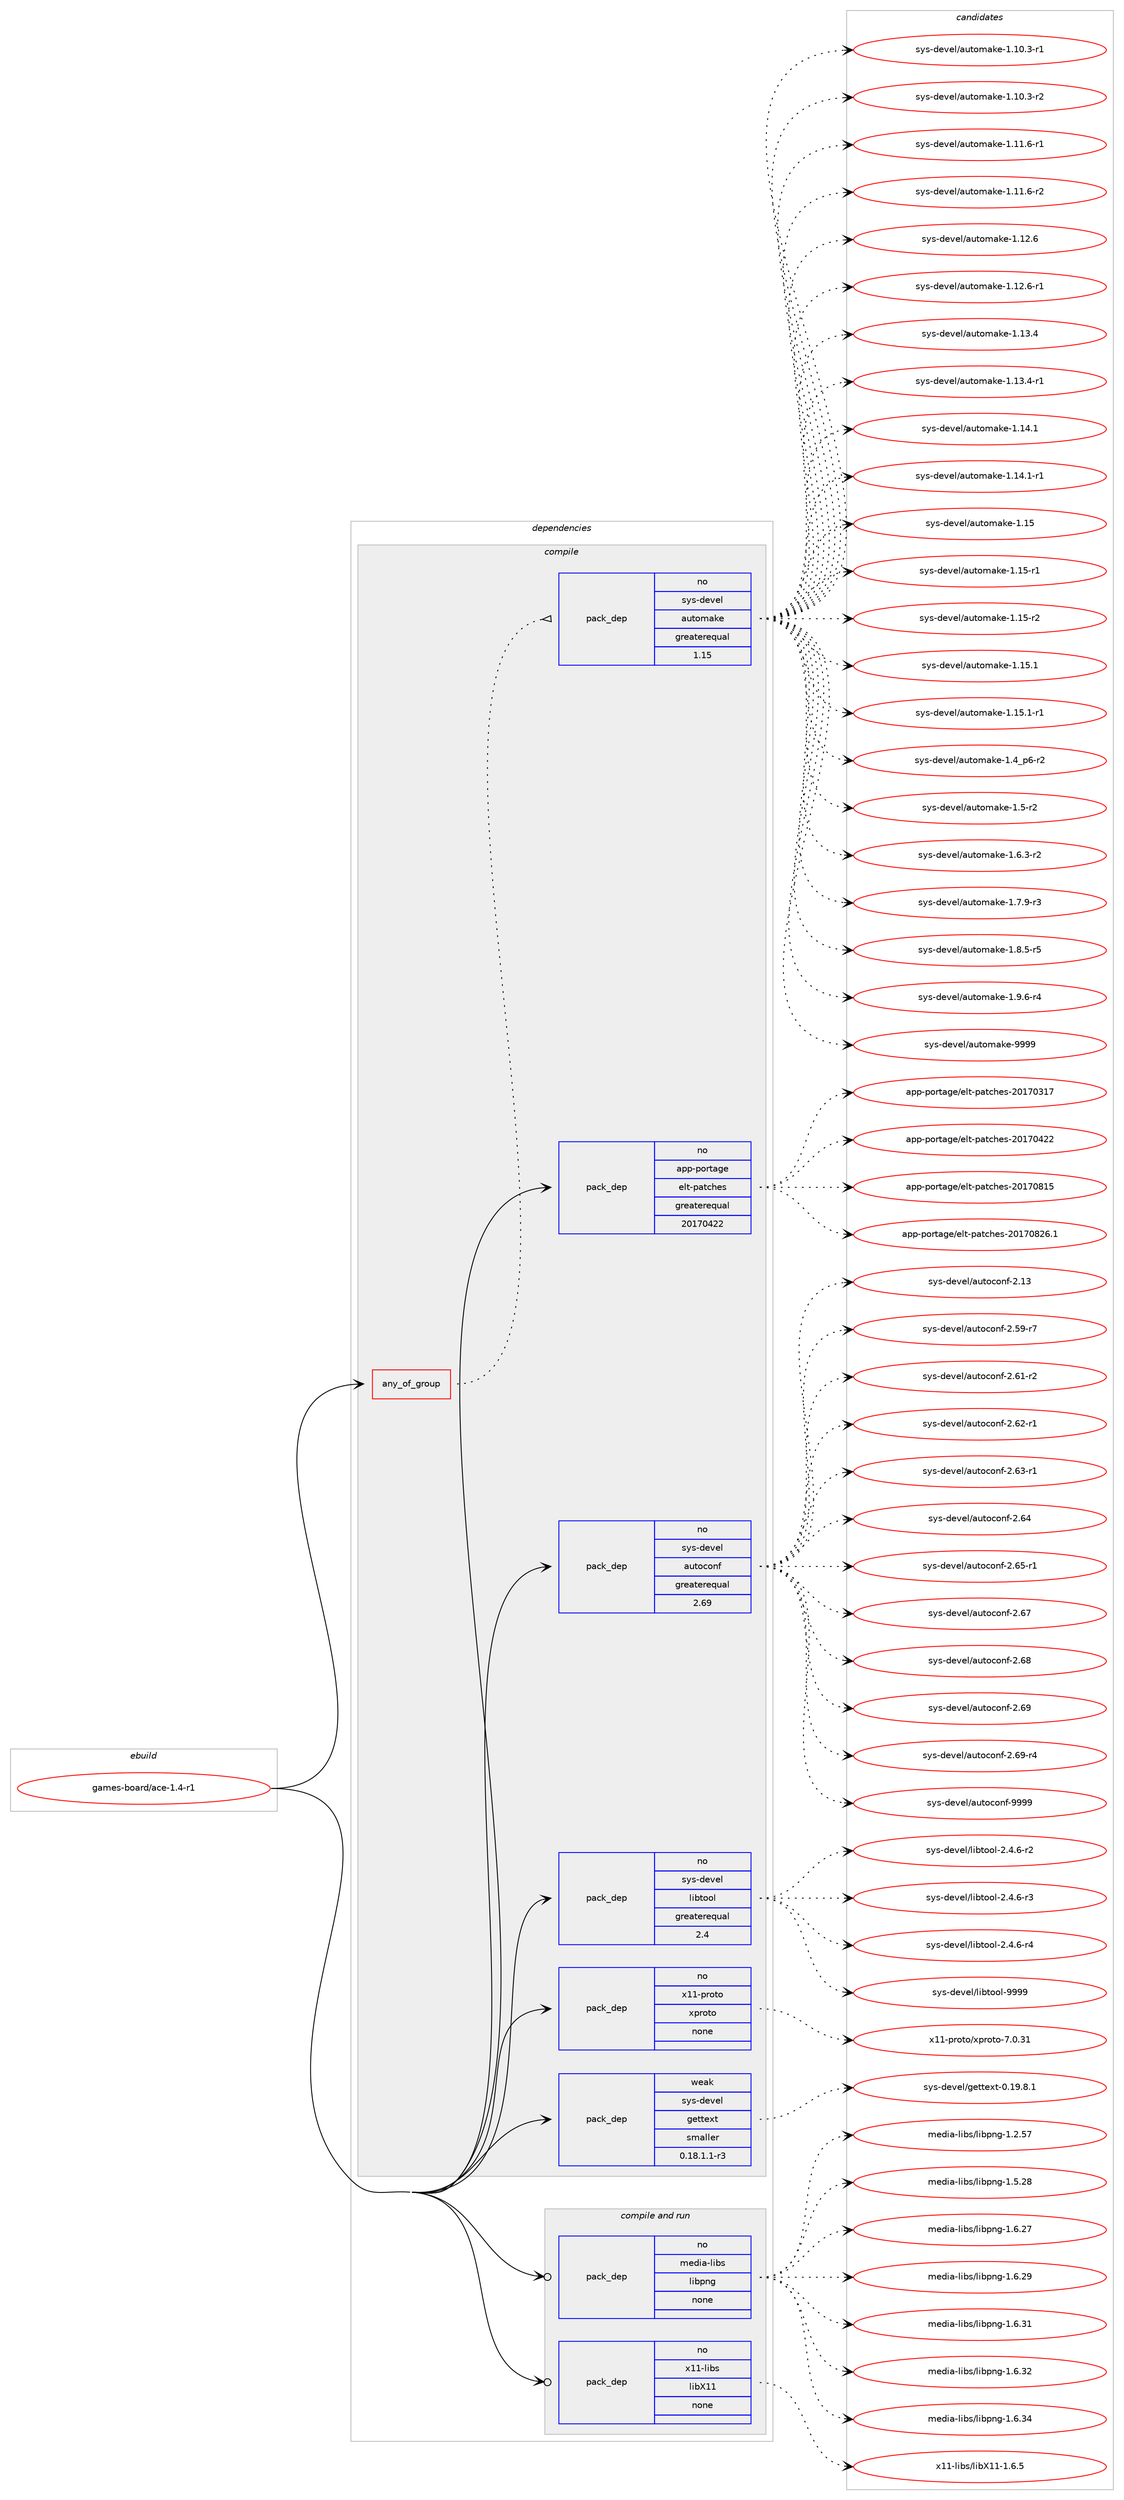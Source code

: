 digraph prolog {

# *************
# Graph options
# *************

newrank=true;
concentrate=true;
compound=true;
graph [rankdir=LR,fontname=Helvetica,fontsize=10,ranksep=1.5];#, ranksep=2.5, nodesep=0.2];
edge  [arrowhead=vee];
node  [fontname=Helvetica,fontsize=10];

# **********
# The ebuild
# **********

subgraph cluster_leftcol {
color=gray;
rank=same;
label=<<i>ebuild</i>>;
id [label="games-board/ace-1.4-r1", color=red, width=4, href="../games-board/ace-1.4-r1.svg"];
}

# ****************
# The dependencies
# ****************

subgraph cluster_midcol {
color=gray;
label=<<i>dependencies</i>>;
subgraph cluster_compile {
fillcolor="#eeeeee";
style=filled;
label=<<i>compile</i>>;
subgraph any4365 {
dependency294776 [label=<<TABLE BORDER="0" CELLBORDER="1" CELLSPACING="0" CELLPADDING="4"><TR><TD CELLPADDING="10">any_of_group</TD></TR></TABLE>>, shape=none, color=red];subgraph pack210616 {
dependency294777 [label=<<TABLE BORDER="0" CELLBORDER="1" CELLSPACING="0" CELLPADDING="4" WIDTH="220"><TR><TD ROWSPAN="6" CELLPADDING="30">pack_dep</TD></TR><TR><TD WIDTH="110">no</TD></TR><TR><TD>sys-devel</TD></TR><TR><TD>automake</TD></TR><TR><TD>greaterequal</TD></TR><TR><TD>1.15</TD></TR></TABLE>>, shape=none, color=blue];
}
dependency294776:e -> dependency294777:w [weight=20,style="dotted",arrowhead="oinv"];
}
id:e -> dependency294776:w [weight=20,style="solid",arrowhead="vee"];
subgraph pack210617 {
dependency294778 [label=<<TABLE BORDER="0" CELLBORDER="1" CELLSPACING="0" CELLPADDING="4" WIDTH="220"><TR><TD ROWSPAN="6" CELLPADDING="30">pack_dep</TD></TR><TR><TD WIDTH="110">no</TD></TR><TR><TD>app-portage</TD></TR><TR><TD>elt-patches</TD></TR><TR><TD>greaterequal</TD></TR><TR><TD>20170422</TD></TR></TABLE>>, shape=none, color=blue];
}
id:e -> dependency294778:w [weight=20,style="solid",arrowhead="vee"];
subgraph pack210618 {
dependency294779 [label=<<TABLE BORDER="0" CELLBORDER="1" CELLSPACING="0" CELLPADDING="4" WIDTH="220"><TR><TD ROWSPAN="6" CELLPADDING="30">pack_dep</TD></TR><TR><TD WIDTH="110">no</TD></TR><TR><TD>sys-devel</TD></TR><TR><TD>autoconf</TD></TR><TR><TD>greaterequal</TD></TR><TR><TD>2.69</TD></TR></TABLE>>, shape=none, color=blue];
}
id:e -> dependency294779:w [weight=20,style="solid",arrowhead="vee"];
subgraph pack210619 {
dependency294780 [label=<<TABLE BORDER="0" CELLBORDER="1" CELLSPACING="0" CELLPADDING="4" WIDTH="220"><TR><TD ROWSPAN="6" CELLPADDING="30">pack_dep</TD></TR><TR><TD WIDTH="110">no</TD></TR><TR><TD>sys-devel</TD></TR><TR><TD>libtool</TD></TR><TR><TD>greaterequal</TD></TR><TR><TD>2.4</TD></TR></TABLE>>, shape=none, color=blue];
}
id:e -> dependency294780:w [weight=20,style="solid",arrowhead="vee"];
subgraph pack210620 {
dependency294781 [label=<<TABLE BORDER="0" CELLBORDER="1" CELLSPACING="0" CELLPADDING="4" WIDTH="220"><TR><TD ROWSPAN="6" CELLPADDING="30">pack_dep</TD></TR><TR><TD WIDTH="110">no</TD></TR><TR><TD>x11-proto</TD></TR><TR><TD>xproto</TD></TR><TR><TD>none</TD></TR><TR><TD></TD></TR></TABLE>>, shape=none, color=blue];
}
id:e -> dependency294781:w [weight=20,style="solid",arrowhead="vee"];
subgraph pack210621 {
dependency294782 [label=<<TABLE BORDER="0" CELLBORDER="1" CELLSPACING="0" CELLPADDING="4" WIDTH="220"><TR><TD ROWSPAN="6" CELLPADDING="30">pack_dep</TD></TR><TR><TD WIDTH="110">weak</TD></TR><TR><TD>sys-devel</TD></TR><TR><TD>gettext</TD></TR><TR><TD>smaller</TD></TR><TR><TD>0.18.1.1-r3</TD></TR></TABLE>>, shape=none, color=blue];
}
id:e -> dependency294782:w [weight=20,style="solid",arrowhead="vee"];
}
subgraph cluster_compileandrun {
fillcolor="#eeeeee";
style=filled;
label=<<i>compile and run</i>>;
subgraph pack210622 {
dependency294783 [label=<<TABLE BORDER="0" CELLBORDER="1" CELLSPACING="0" CELLPADDING="4" WIDTH="220"><TR><TD ROWSPAN="6" CELLPADDING="30">pack_dep</TD></TR><TR><TD WIDTH="110">no</TD></TR><TR><TD>media-libs</TD></TR><TR><TD>libpng</TD></TR><TR><TD>none</TD></TR><TR><TD></TD></TR></TABLE>>, shape=none, color=blue];
}
id:e -> dependency294783:w [weight=20,style="solid",arrowhead="odotvee"];
subgraph pack210623 {
dependency294784 [label=<<TABLE BORDER="0" CELLBORDER="1" CELLSPACING="0" CELLPADDING="4" WIDTH="220"><TR><TD ROWSPAN="6" CELLPADDING="30">pack_dep</TD></TR><TR><TD WIDTH="110">no</TD></TR><TR><TD>x11-libs</TD></TR><TR><TD>libX11</TD></TR><TR><TD>none</TD></TR><TR><TD></TD></TR></TABLE>>, shape=none, color=blue];
}
id:e -> dependency294784:w [weight=20,style="solid",arrowhead="odotvee"];
}
subgraph cluster_run {
fillcolor="#eeeeee";
style=filled;
label=<<i>run</i>>;
}
}

# **************
# The candidates
# **************

subgraph cluster_choices {
rank=same;
color=gray;
label=<<i>candidates</i>>;

subgraph choice210616 {
color=black;
nodesep=1;
choice11512111545100101118101108479711711611110997107101454946494846514511449 [label="sys-devel/automake-1.10.3-r1", color=red, width=4,href="../sys-devel/automake-1.10.3-r1.svg"];
choice11512111545100101118101108479711711611110997107101454946494846514511450 [label="sys-devel/automake-1.10.3-r2", color=red, width=4,href="../sys-devel/automake-1.10.3-r2.svg"];
choice11512111545100101118101108479711711611110997107101454946494946544511449 [label="sys-devel/automake-1.11.6-r1", color=red, width=4,href="../sys-devel/automake-1.11.6-r1.svg"];
choice11512111545100101118101108479711711611110997107101454946494946544511450 [label="sys-devel/automake-1.11.6-r2", color=red, width=4,href="../sys-devel/automake-1.11.6-r2.svg"];
choice1151211154510010111810110847971171161111099710710145494649504654 [label="sys-devel/automake-1.12.6", color=red, width=4,href="../sys-devel/automake-1.12.6.svg"];
choice11512111545100101118101108479711711611110997107101454946495046544511449 [label="sys-devel/automake-1.12.6-r1", color=red, width=4,href="../sys-devel/automake-1.12.6-r1.svg"];
choice1151211154510010111810110847971171161111099710710145494649514652 [label="sys-devel/automake-1.13.4", color=red, width=4,href="../sys-devel/automake-1.13.4.svg"];
choice11512111545100101118101108479711711611110997107101454946495146524511449 [label="sys-devel/automake-1.13.4-r1", color=red, width=4,href="../sys-devel/automake-1.13.4-r1.svg"];
choice1151211154510010111810110847971171161111099710710145494649524649 [label="sys-devel/automake-1.14.1", color=red, width=4,href="../sys-devel/automake-1.14.1.svg"];
choice11512111545100101118101108479711711611110997107101454946495246494511449 [label="sys-devel/automake-1.14.1-r1", color=red, width=4,href="../sys-devel/automake-1.14.1-r1.svg"];
choice115121115451001011181011084797117116111109971071014549464953 [label="sys-devel/automake-1.15", color=red, width=4,href="../sys-devel/automake-1.15.svg"];
choice1151211154510010111810110847971171161111099710710145494649534511449 [label="sys-devel/automake-1.15-r1", color=red, width=4,href="../sys-devel/automake-1.15-r1.svg"];
choice1151211154510010111810110847971171161111099710710145494649534511450 [label="sys-devel/automake-1.15-r2", color=red, width=4,href="../sys-devel/automake-1.15-r2.svg"];
choice1151211154510010111810110847971171161111099710710145494649534649 [label="sys-devel/automake-1.15.1", color=red, width=4,href="../sys-devel/automake-1.15.1.svg"];
choice11512111545100101118101108479711711611110997107101454946495346494511449 [label="sys-devel/automake-1.15.1-r1", color=red, width=4,href="../sys-devel/automake-1.15.1-r1.svg"];
choice115121115451001011181011084797117116111109971071014549465295112544511450 [label="sys-devel/automake-1.4_p6-r2", color=red, width=4,href="../sys-devel/automake-1.4_p6-r2.svg"];
choice11512111545100101118101108479711711611110997107101454946534511450 [label="sys-devel/automake-1.5-r2", color=red, width=4,href="../sys-devel/automake-1.5-r2.svg"];
choice115121115451001011181011084797117116111109971071014549465446514511450 [label="sys-devel/automake-1.6.3-r2", color=red, width=4,href="../sys-devel/automake-1.6.3-r2.svg"];
choice115121115451001011181011084797117116111109971071014549465546574511451 [label="sys-devel/automake-1.7.9-r3", color=red, width=4,href="../sys-devel/automake-1.7.9-r3.svg"];
choice115121115451001011181011084797117116111109971071014549465646534511453 [label="sys-devel/automake-1.8.5-r5", color=red, width=4,href="../sys-devel/automake-1.8.5-r5.svg"];
choice115121115451001011181011084797117116111109971071014549465746544511452 [label="sys-devel/automake-1.9.6-r4", color=red, width=4,href="../sys-devel/automake-1.9.6-r4.svg"];
choice115121115451001011181011084797117116111109971071014557575757 [label="sys-devel/automake-9999", color=red, width=4,href="../sys-devel/automake-9999.svg"];
dependency294777:e -> choice11512111545100101118101108479711711611110997107101454946494846514511449:w [style=dotted,weight="100"];
dependency294777:e -> choice11512111545100101118101108479711711611110997107101454946494846514511450:w [style=dotted,weight="100"];
dependency294777:e -> choice11512111545100101118101108479711711611110997107101454946494946544511449:w [style=dotted,weight="100"];
dependency294777:e -> choice11512111545100101118101108479711711611110997107101454946494946544511450:w [style=dotted,weight="100"];
dependency294777:e -> choice1151211154510010111810110847971171161111099710710145494649504654:w [style=dotted,weight="100"];
dependency294777:e -> choice11512111545100101118101108479711711611110997107101454946495046544511449:w [style=dotted,weight="100"];
dependency294777:e -> choice1151211154510010111810110847971171161111099710710145494649514652:w [style=dotted,weight="100"];
dependency294777:e -> choice11512111545100101118101108479711711611110997107101454946495146524511449:w [style=dotted,weight="100"];
dependency294777:e -> choice1151211154510010111810110847971171161111099710710145494649524649:w [style=dotted,weight="100"];
dependency294777:e -> choice11512111545100101118101108479711711611110997107101454946495246494511449:w [style=dotted,weight="100"];
dependency294777:e -> choice115121115451001011181011084797117116111109971071014549464953:w [style=dotted,weight="100"];
dependency294777:e -> choice1151211154510010111810110847971171161111099710710145494649534511449:w [style=dotted,weight="100"];
dependency294777:e -> choice1151211154510010111810110847971171161111099710710145494649534511450:w [style=dotted,weight="100"];
dependency294777:e -> choice1151211154510010111810110847971171161111099710710145494649534649:w [style=dotted,weight="100"];
dependency294777:e -> choice11512111545100101118101108479711711611110997107101454946495346494511449:w [style=dotted,weight="100"];
dependency294777:e -> choice115121115451001011181011084797117116111109971071014549465295112544511450:w [style=dotted,weight="100"];
dependency294777:e -> choice11512111545100101118101108479711711611110997107101454946534511450:w [style=dotted,weight="100"];
dependency294777:e -> choice115121115451001011181011084797117116111109971071014549465446514511450:w [style=dotted,weight="100"];
dependency294777:e -> choice115121115451001011181011084797117116111109971071014549465546574511451:w [style=dotted,weight="100"];
dependency294777:e -> choice115121115451001011181011084797117116111109971071014549465646534511453:w [style=dotted,weight="100"];
dependency294777:e -> choice115121115451001011181011084797117116111109971071014549465746544511452:w [style=dotted,weight="100"];
dependency294777:e -> choice115121115451001011181011084797117116111109971071014557575757:w [style=dotted,weight="100"];
}
subgraph choice210617 {
color=black;
nodesep=1;
choice97112112451121111141169710310147101108116451129711699104101115455048495548514955 [label="app-portage/elt-patches-20170317", color=red, width=4,href="../app-portage/elt-patches-20170317.svg"];
choice97112112451121111141169710310147101108116451129711699104101115455048495548525050 [label="app-portage/elt-patches-20170422", color=red, width=4,href="../app-portage/elt-patches-20170422.svg"];
choice97112112451121111141169710310147101108116451129711699104101115455048495548564953 [label="app-portage/elt-patches-20170815", color=red, width=4,href="../app-portage/elt-patches-20170815.svg"];
choice971121124511211111411697103101471011081164511297116991041011154550484955485650544649 [label="app-portage/elt-patches-20170826.1", color=red, width=4,href="../app-portage/elt-patches-20170826.1.svg"];
dependency294778:e -> choice97112112451121111141169710310147101108116451129711699104101115455048495548514955:w [style=dotted,weight="100"];
dependency294778:e -> choice97112112451121111141169710310147101108116451129711699104101115455048495548525050:w [style=dotted,weight="100"];
dependency294778:e -> choice97112112451121111141169710310147101108116451129711699104101115455048495548564953:w [style=dotted,weight="100"];
dependency294778:e -> choice971121124511211111411697103101471011081164511297116991041011154550484955485650544649:w [style=dotted,weight="100"];
}
subgraph choice210618 {
color=black;
nodesep=1;
choice115121115451001011181011084797117116111991111101024550464951 [label="sys-devel/autoconf-2.13", color=red, width=4,href="../sys-devel/autoconf-2.13.svg"];
choice1151211154510010111810110847971171161119911111010245504653574511455 [label="sys-devel/autoconf-2.59-r7", color=red, width=4,href="../sys-devel/autoconf-2.59-r7.svg"];
choice1151211154510010111810110847971171161119911111010245504654494511450 [label="sys-devel/autoconf-2.61-r2", color=red, width=4,href="../sys-devel/autoconf-2.61-r2.svg"];
choice1151211154510010111810110847971171161119911111010245504654504511449 [label="sys-devel/autoconf-2.62-r1", color=red, width=4,href="../sys-devel/autoconf-2.62-r1.svg"];
choice1151211154510010111810110847971171161119911111010245504654514511449 [label="sys-devel/autoconf-2.63-r1", color=red, width=4,href="../sys-devel/autoconf-2.63-r1.svg"];
choice115121115451001011181011084797117116111991111101024550465452 [label="sys-devel/autoconf-2.64", color=red, width=4,href="../sys-devel/autoconf-2.64.svg"];
choice1151211154510010111810110847971171161119911111010245504654534511449 [label="sys-devel/autoconf-2.65-r1", color=red, width=4,href="../sys-devel/autoconf-2.65-r1.svg"];
choice115121115451001011181011084797117116111991111101024550465455 [label="sys-devel/autoconf-2.67", color=red, width=4,href="../sys-devel/autoconf-2.67.svg"];
choice115121115451001011181011084797117116111991111101024550465456 [label="sys-devel/autoconf-2.68", color=red, width=4,href="../sys-devel/autoconf-2.68.svg"];
choice115121115451001011181011084797117116111991111101024550465457 [label="sys-devel/autoconf-2.69", color=red, width=4,href="../sys-devel/autoconf-2.69.svg"];
choice1151211154510010111810110847971171161119911111010245504654574511452 [label="sys-devel/autoconf-2.69-r4", color=red, width=4,href="../sys-devel/autoconf-2.69-r4.svg"];
choice115121115451001011181011084797117116111991111101024557575757 [label="sys-devel/autoconf-9999", color=red, width=4,href="../sys-devel/autoconf-9999.svg"];
dependency294779:e -> choice115121115451001011181011084797117116111991111101024550464951:w [style=dotted,weight="100"];
dependency294779:e -> choice1151211154510010111810110847971171161119911111010245504653574511455:w [style=dotted,weight="100"];
dependency294779:e -> choice1151211154510010111810110847971171161119911111010245504654494511450:w [style=dotted,weight="100"];
dependency294779:e -> choice1151211154510010111810110847971171161119911111010245504654504511449:w [style=dotted,weight="100"];
dependency294779:e -> choice1151211154510010111810110847971171161119911111010245504654514511449:w [style=dotted,weight="100"];
dependency294779:e -> choice115121115451001011181011084797117116111991111101024550465452:w [style=dotted,weight="100"];
dependency294779:e -> choice1151211154510010111810110847971171161119911111010245504654534511449:w [style=dotted,weight="100"];
dependency294779:e -> choice115121115451001011181011084797117116111991111101024550465455:w [style=dotted,weight="100"];
dependency294779:e -> choice115121115451001011181011084797117116111991111101024550465456:w [style=dotted,weight="100"];
dependency294779:e -> choice115121115451001011181011084797117116111991111101024550465457:w [style=dotted,weight="100"];
dependency294779:e -> choice1151211154510010111810110847971171161119911111010245504654574511452:w [style=dotted,weight="100"];
dependency294779:e -> choice115121115451001011181011084797117116111991111101024557575757:w [style=dotted,weight="100"];
}
subgraph choice210619 {
color=black;
nodesep=1;
choice1151211154510010111810110847108105981161111111084550465246544511450 [label="sys-devel/libtool-2.4.6-r2", color=red, width=4,href="../sys-devel/libtool-2.4.6-r2.svg"];
choice1151211154510010111810110847108105981161111111084550465246544511451 [label="sys-devel/libtool-2.4.6-r3", color=red, width=4,href="../sys-devel/libtool-2.4.6-r3.svg"];
choice1151211154510010111810110847108105981161111111084550465246544511452 [label="sys-devel/libtool-2.4.6-r4", color=red, width=4,href="../sys-devel/libtool-2.4.6-r4.svg"];
choice1151211154510010111810110847108105981161111111084557575757 [label="sys-devel/libtool-9999", color=red, width=4,href="../sys-devel/libtool-9999.svg"];
dependency294780:e -> choice1151211154510010111810110847108105981161111111084550465246544511450:w [style=dotted,weight="100"];
dependency294780:e -> choice1151211154510010111810110847108105981161111111084550465246544511451:w [style=dotted,weight="100"];
dependency294780:e -> choice1151211154510010111810110847108105981161111111084550465246544511452:w [style=dotted,weight="100"];
dependency294780:e -> choice1151211154510010111810110847108105981161111111084557575757:w [style=dotted,weight="100"];
}
subgraph choice210620 {
color=black;
nodesep=1;
choice1204949451121141111161114712011211411111611145554648465149 [label="x11-proto/xproto-7.0.31", color=red, width=4,href="../x11-proto/xproto-7.0.31.svg"];
dependency294781:e -> choice1204949451121141111161114712011211411111611145554648465149:w [style=dotted,weight="100"];
}
subgraph choice210621 {
color=black;
nodesep=1;
choice1151211154510010111810110847103101116116101120116454846495746564649 [label="sys-devel/gettext-0.19.8.1", color=red, width=4,href="../sys-devel/gettext-0.19.8.1.svg"];
dependency294782:e -> choice1151211154510010111810110847103101116116101120116454846495746564649:w [style=dotted,weight="100"];
}
subgraph choice210622 {
color=black;
nodesep=1;
choice109101100105974510810598115471081059811211010345494650465355 [label="media-libs/libpng-1.2.57", color=red, width=4,href="../media-libs/libpng-1.2.57.svg"];
choice109101100105974510810598115471081059811211010345494653465056 [label="media-libs/libpng-1.5.28", color=red, width=4,href="../media-libs/libpng-1.5.28.svg"];
choice109101100105974510810598115471081059811211010345494654465055 [label="media-libs/libpng-1.6.27", color=red, width=4,href="../media-libs/libpng-1.6.27.svg"];
choice109101100105974510810598115471081059811211010345494654465057 [label="media-libs/libpng-1.6.29", color=red, width=4,href="../media-libs/libpng-1.6.29.svg"];
choice109101100105974510810598115471081059811211010345494654465149 [label="media-libs/libpng-1.6.31", color=red, width=4,href="../media-libs/libpng-1.6.31.svg"];
choice109101100105974510810598115471081059811211010345494654465150 [label="media-libs/libpng-1.6.32", color=red, width=4,href="../media-libs/libpng-1.6.32.svg"];
choice109101100105974510810598115471081059811211010345494654465152 [label="media-libs/libpng-1.6.34", color=red, width=4,href="../media-libs/libpng-1.6.34.svg"];
dependency294783:e -> choice109101100105974510810598115471081059811211010345494650465355:w [style=dotted,weight="100"];
dependency294783:e -> choice109101100105974510810598115471081059811211010345494653465056:w [style=dotted,weight="100"];
dependency294783:e -> choice109101100105974510810598115471081059811211010345494654465055:w [style=dotted,weight="100"];
dependency294783:e -> choice109101100105974510810598115471081059811211010345494654465057:w [style=dotted,weight="100"];
dependency294783:e -> choice109101100105974510810598115471081059811211010345494654465149:w [style=dotted,weight="100"];
dependency294783:e -> choice109101100105974510810598115471081059811211010345494654465150:w [style=dotted,weight="100"];
dependency294783:e -> choice109101100105974510810598115471081059811211010345494654465152:w [style=dotted,weight="100"];
}
subgraph choice210623 {
color=black;
nodesep=1;
choice120494945108105981154710810598884949454946544653 [label="x11-libs/libX11-1.6.5", color=red, width=4,href="../x11-libs/libX11-1.6.5.svg"];
dependency294784:e -> choice120494945108105981154710810598884949454946544653:w [style=dotted,weight="100"];
}
}

}
